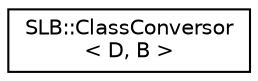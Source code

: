 digraph "Graphical Class Hierarchy"
{
  edge [fontname="Helvetica",fontsize="10",labelfontname="Helvetica",labelfontsize="10"];
  node [fontname="Helvetica",fontsize="10",shape=record];
  rankdir="LR";
  Node1 [label="SLB::ClassConversor\l\< D, B \>",height=0.2,width=0.4,color="black", fillcolor="white", style="filled",URL="$structSLB_1_1ClassConversor.html"];
}
